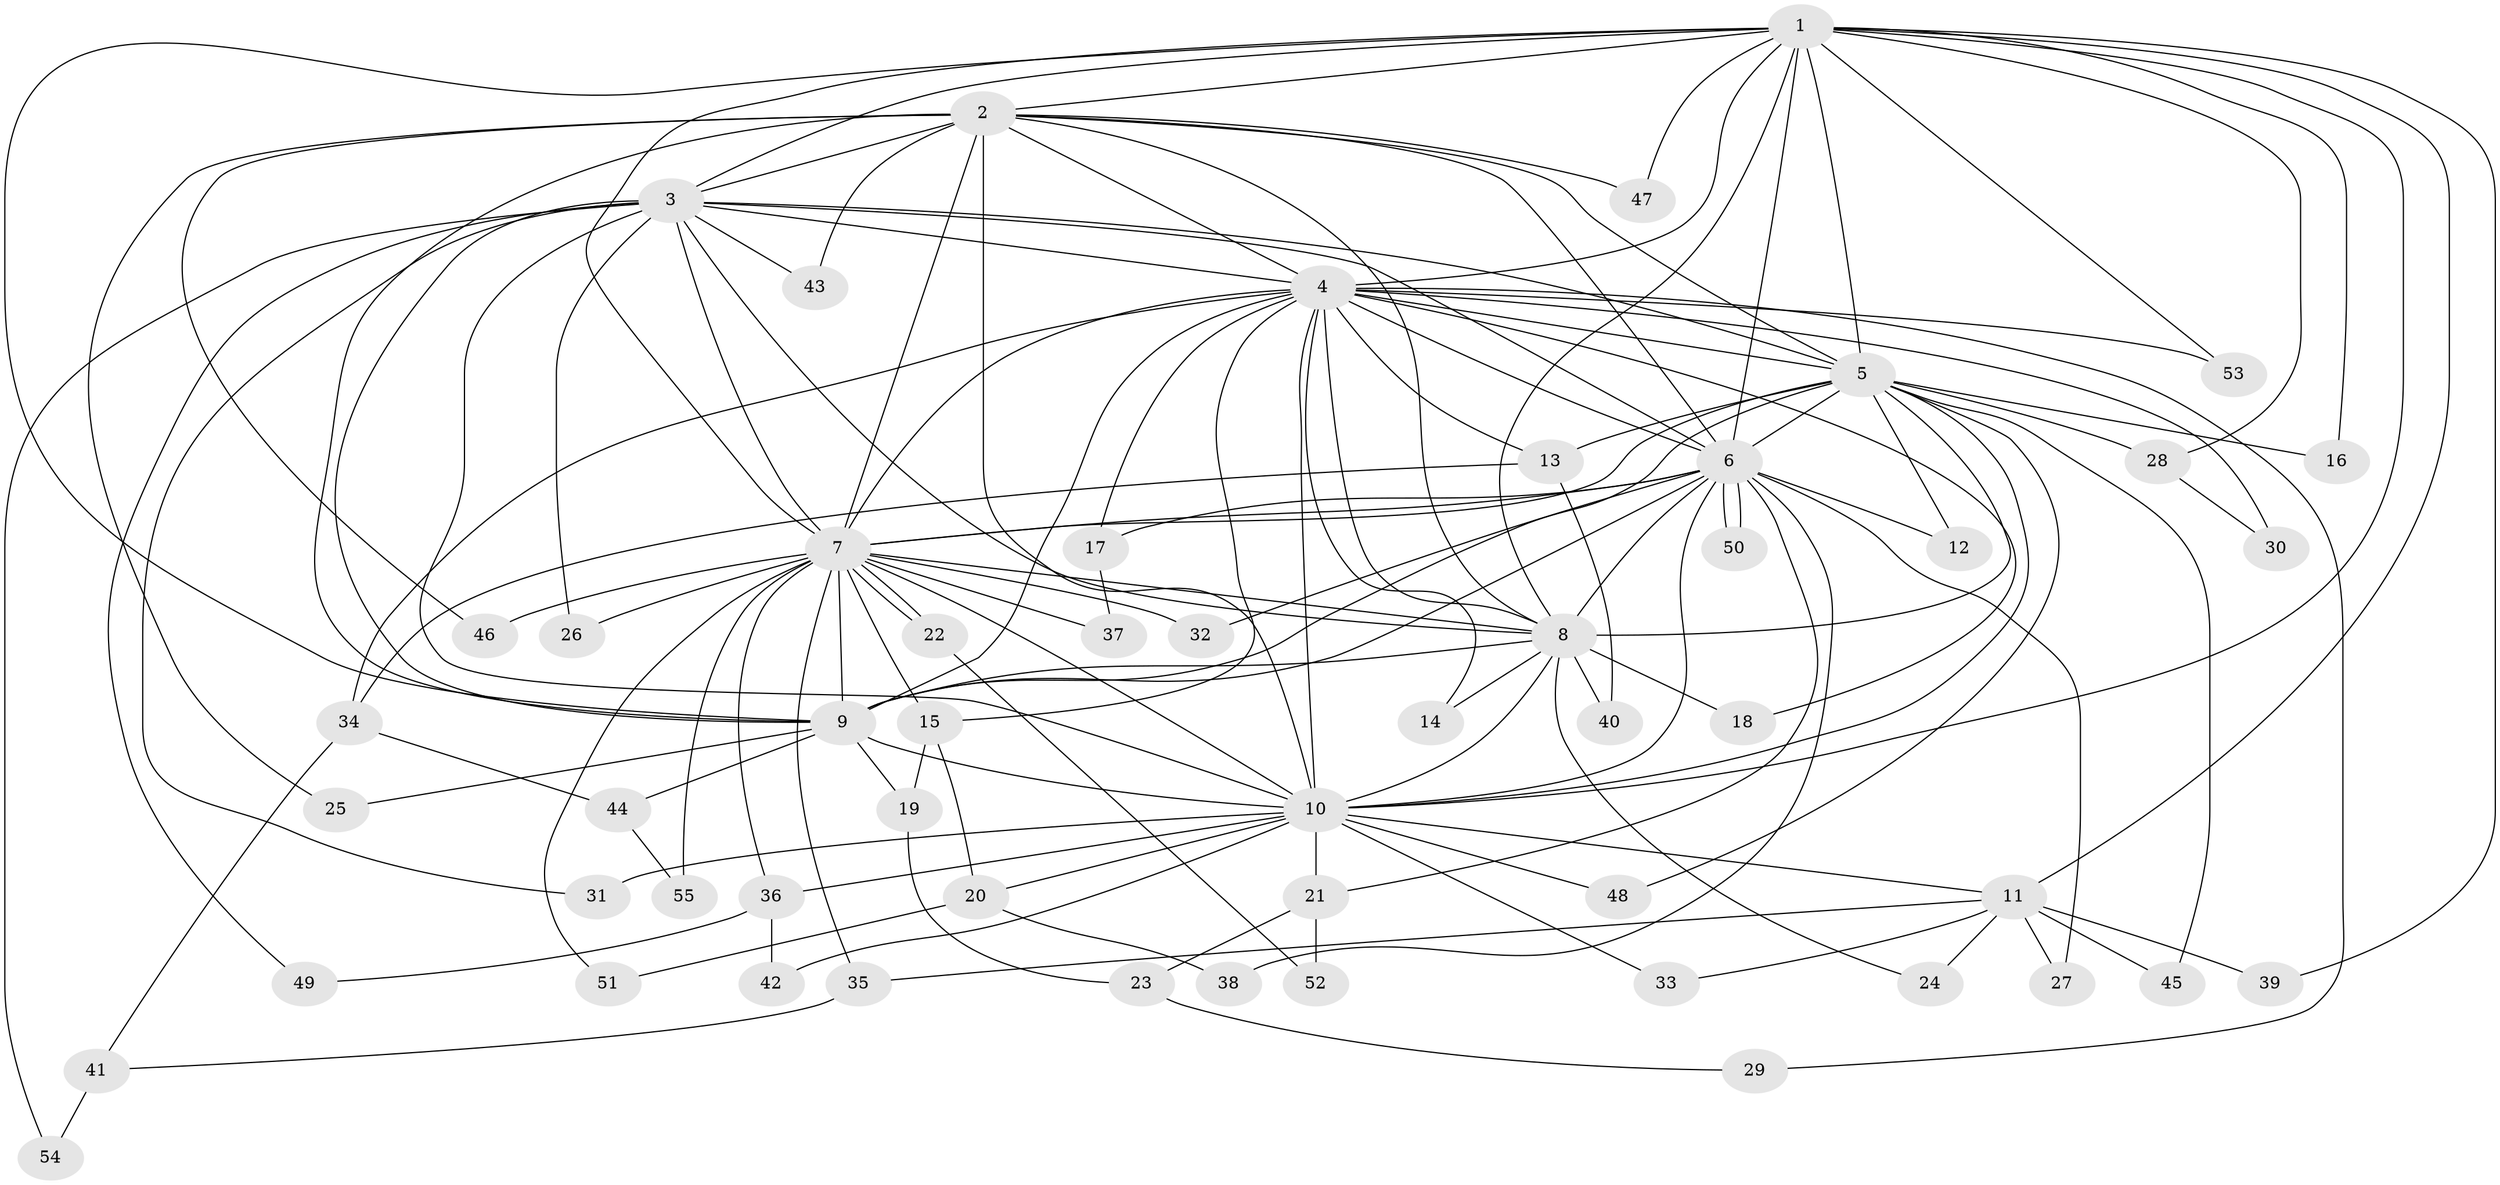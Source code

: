 // coarse degree distribution, {1: 0.2727272727272727, 2: 0.5, 11: 0.09090909090909091, 3: 0.045454545454545456, 4: 0.045454545454545456, 13: 0.045454545454545456}
// Generated by graph-tools (version 1.1) at 2025/48/03/04/25 21:48:57]
// undirected, 55 vertices, 135 edges
graph export_dot {
graph [start="1"]
  node [color=gray90,style=filled];
  1;
  2;
  3;
  4;
  5;
  6;
  7;
  8;
  9;
  10;
  11;
  12;
  13;
  14;
  15;
  16;
  17;
  18;
  19;
  20;
  21;
  22;
  23;
  24;
  25;
  26;
  27;
  28;
  29;
  30;
  31;
  32;
  33;
  34;
  35;
  36;
  37;
  38;
  39;
  40;
  41;
  42;
  43;
  44;
  45;
  46;
  47;
  48;
  49;
  50;
  51;
  52;
  53;
  54;
  55;
  1 -- 2;
  1 -- 3;
  1 -- 4;
  1 -- 5;
  1 -- 6;
  1 -- 7;
  1 -- 8;
  1 -- 9;
  1 -- 10;
  1 -- 11;
  1 -- 16;
  1 -- 28;
  1 -- 39;
  1 -- 47;
  1 -- 53;
  2 -- 3;
  2 -- 4;
  2 -- 5;
  2 -- 6;
  2 -- 7;
  2 -- 8;
  2 -- 9;
  2 -- 10;
  2 -- 25;
  2 -- 43;
  2 -- 46;
  2 -- 47;
  3 -- 4;
  3 -- 5;
  3 -- 6;
  3 -- 7;
  3 -- 8;
  3 -- 9;
  3 -- 10;
  3 -- 26;
  3 -- 31;
  3 -- 43;
  3 -- 49;
  3 -- 54;
  4 -- 5;
  4 -- 6;
  4 -- 7;
  4 -- 8;
  4 -- 9;
  4 -- 10;
  4 -- 13;
  4 -- 14;
  4 -- 15;
  4 -- 17;
  4 -- 18;
  4 -- 29;
  4 -- 30;
  4 -- 34;
  4 -- 53;
  5 -- 6;
  5 -- 7;
  5 -- 8;
  5 -- 9;
  5 -- 10;
  5 -- 12;
  5 -- 13;
  5 -- 16;
  5 -- 28;
  5 -- 45;
  5 -- 48;
  6 -- 7;
  6 -- 8;
  6 -- 9;
  6 -- 10;
  6 -- 12;
  6 -- 17;
  6 -- 21;
  6 -- 27;
  6 -- 32;
  6 -- 38;
  6 -- 50;
  6 -- 50;
  7 -- 8;
  7 -- 9;
  7 -- 10;
  7 -- 15;
  7 -- 22;
  7 -- 22;
  7 -- 26;
  7 -- 32;
  7 -- 35;
  7 -- 36;
  7 -- 37;
  7 -- 46;
  7 -- 51;
  7 -- 55;
  8 -- 9;
  8 -- 10;
  8 -- 14;
  8 -- 18;
  8 -- 24;
  8 -- 40;
  9 -- 10;
  9 -- 19;
  9 -- 25;
  9 -- 44;
  10 -- 11;
  10 -- 20;
  10 -- 21;
  10 -- 31;
  10 -- 33;
  10 -- 36;
  10 -- 42;
  10 -- 48;
  11 -- 24;
  11 -- 27;
  11 -- 33;
  11 -- 35;
  11 -- 39;
  11 -- 45;
  13 -- 34;
  13 -- 40;
  15 -- 19;
  15 -- 20;
  17 -- 37;
  19 -- 23;
  20 -- 38;
  20 -- 51;
  21 -- 23;
  21 -- 52;
  22 -- 52;
  23 -- 29;
  28 -- 30;
  34 -- 41;
  34 -- 44;
  35 -- 41;
  36 -- 42;
  36 -- 49;
  41 -- 54;
  44 -- 55;
}
